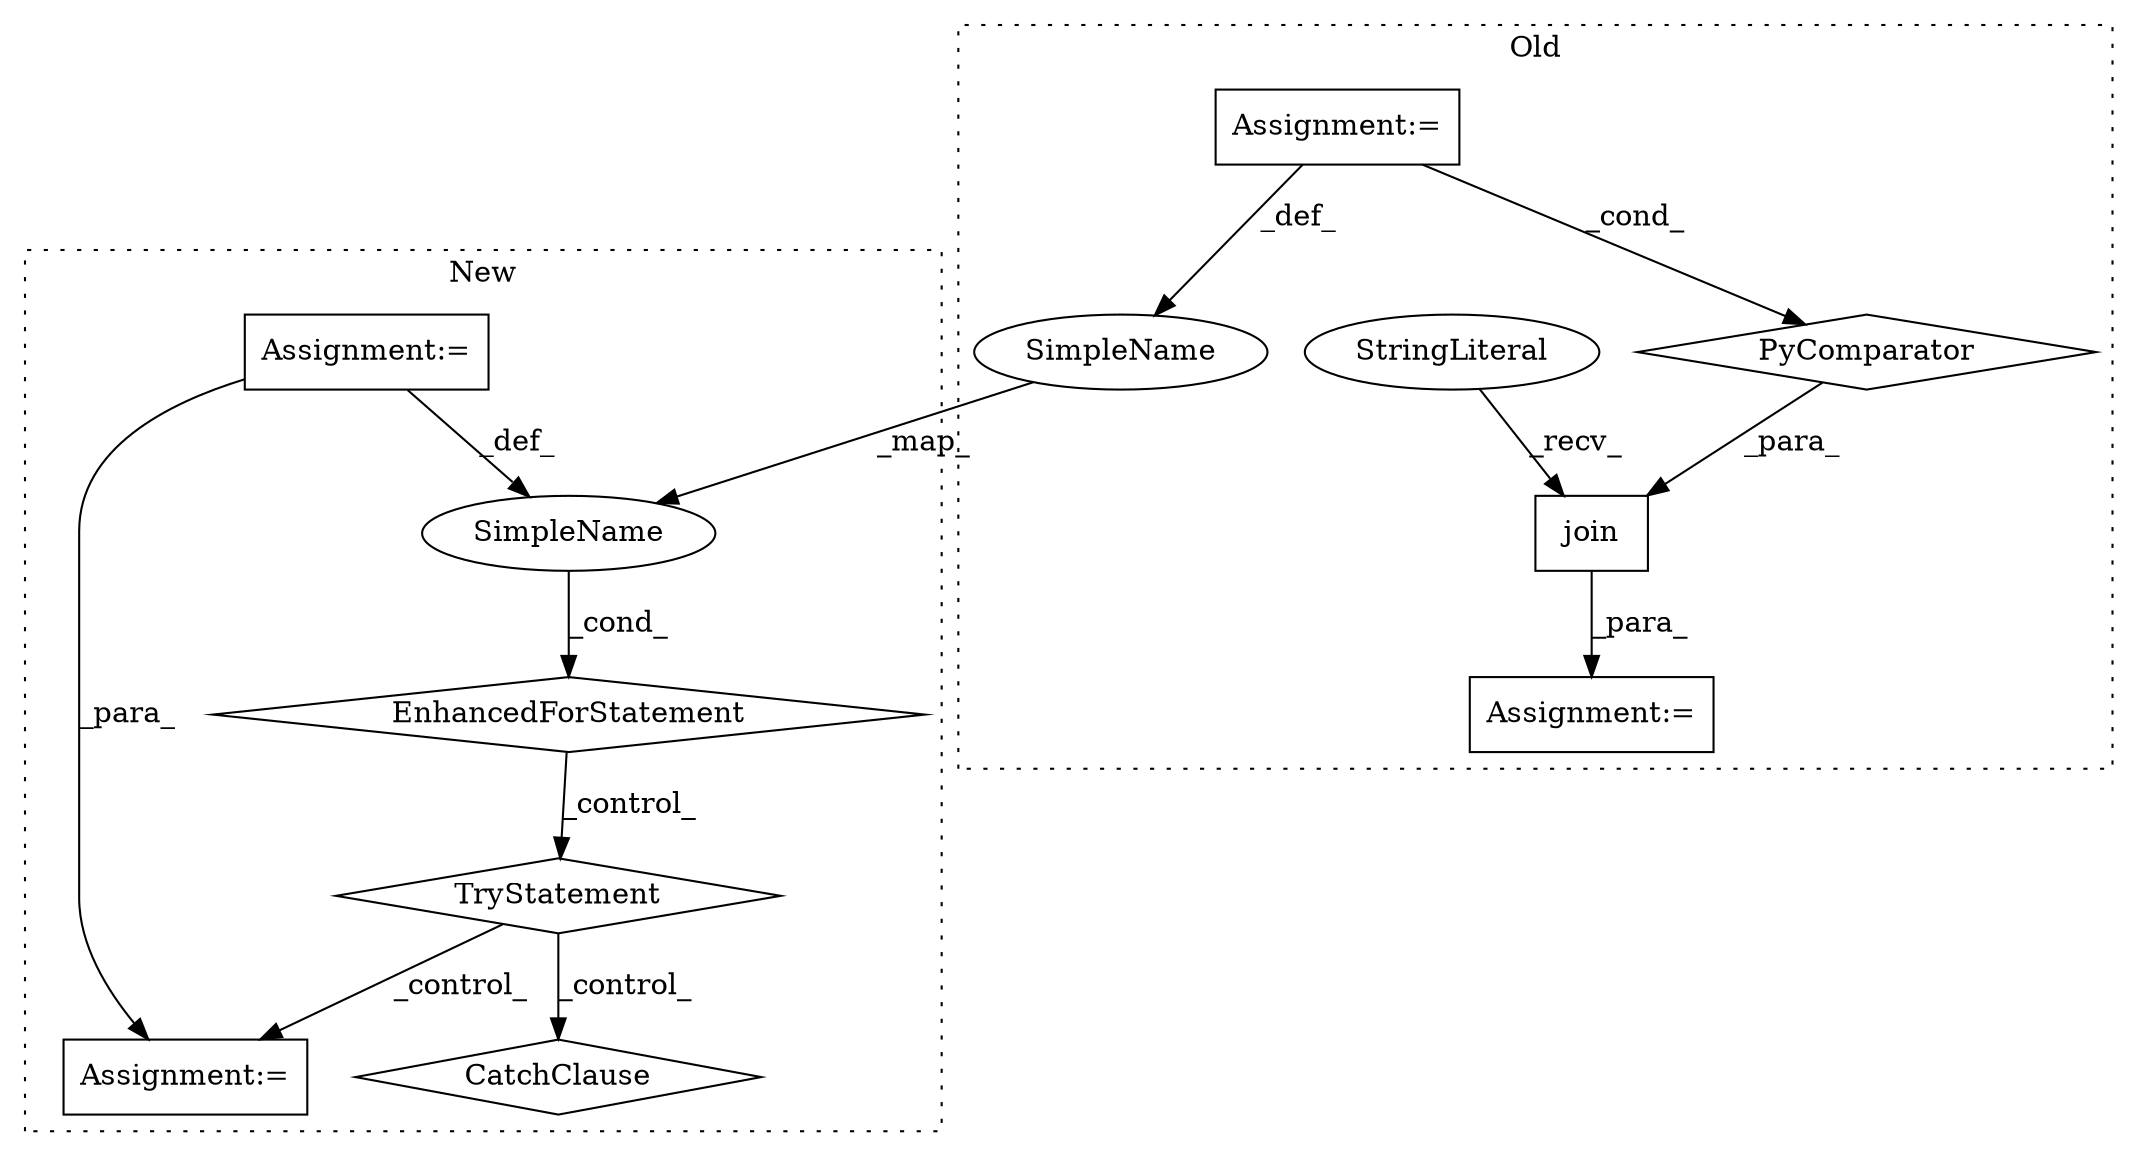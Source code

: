 digraph G {
subgraph cluster0 {
1 [label="join" a="32" s="6188,6368" l="22,-5" shape="box"];
4 [label="Assignment:=" a="7" s="6180" l="2" shape="box"];
5 [label="Assignment:=" a="7" s="5949" l="29" shape="box"];
7 [label="StringLiteral" a="45" s="6182" l="5" shape="ellipse"];
10 [label="SimpleName" a="42" s="6334" l="1" shape="ellipse"];
11 [label="PyComparator" a="113" s="6331" l="29" shape="diamond"];
label = "Old";
style="dotted";
}
subgraph cluster1 {
2 [label="TryStatement" a="54" s="7473" l="4" shape="diamond"];
3 [label="CatchClause" a="12" s="7554,7596" l="19,2" shape="diamond"];
6 [label="Assignment:=" a="7" s="7500" l="2" shape="box"];
8 [label="EnhancedForStatement" a="70" s="7371,7457" l="65,2" shape="diamond"];
9 [label="SimpleName" a="42" s="7440" l="4" shape="ellipse"];
12 [label="Assignment:=" a="7" s="7371,7457" l="65,2" shape="box"];
label = "New";
style="dotted";
}
1 -> 4 [label="_para_"];
2 -> 6 [label="_control_"];
2 -> 3 [label="_control_"];
5 -> 11 [label="_cond_"];
5 -> 10 [label="_def_"];
7 -> 1 [label="_recv_"];
8 -> 2 [label="_control_"];
9 -> 8 [label="_cond_"];
10 -> 9 [label="_map_"];
11 -> 1 [label="_para_"];
12 -> 9 [label="_def_"];
12 -> 6 [label="_para_"];
}